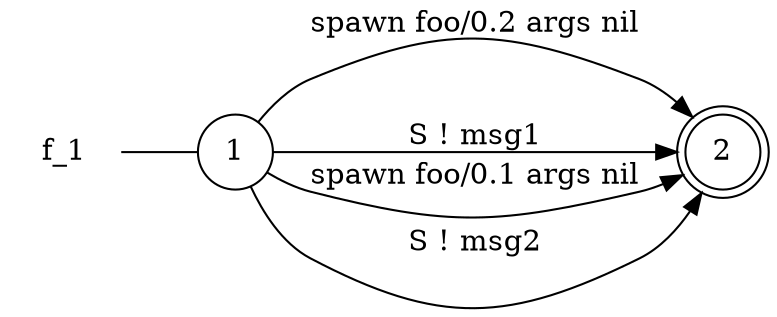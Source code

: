 digraph f_1 {
	rankdir="LR";
	n_0 [label="f_1", shape="plaintext"];
	n_1 [id="2", shape=doublecircle, label="2"];
	n_2 [id="1", shape=circle, label="1"];
	n_0 -> n_2 [arrowhead=none];

	n_2 -> n_1 [id="[$e|6]", label="spawn foo/0.2 args nil"];
	n_2 -> n_1 [id="[$e|3]", label="S ! msg1"];
	n_2 -> n_1 [id="[$e|7]", label="spawn foo/0.1 args nil"];
	n_2 -> n_1 [id="[$e|5]", label="S ! msg2"];
}
